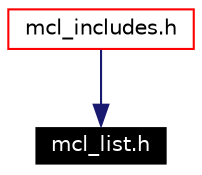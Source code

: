 digraph G
{
  edge [fontname="Helvetica",fontsize=10,labelfontname="Helvetica",labelfontsize=10];
  node [fontname="Helvetica",fontsize=10,shape=record];
  Node126 [label="mcl_list.h",height=0.2,width=0.4,color="white", fillcolor="black", style="filled" fontcolor="white"];
  Node127 -> Node126 [color="midnightblue",fontsize=10,style="solid",fontname="Helvetica"];
  Node127 [label="mcl_includes.h",height=0.2,width=0.4,color="red",URL="$mcl__includes_8h.html"];
}
